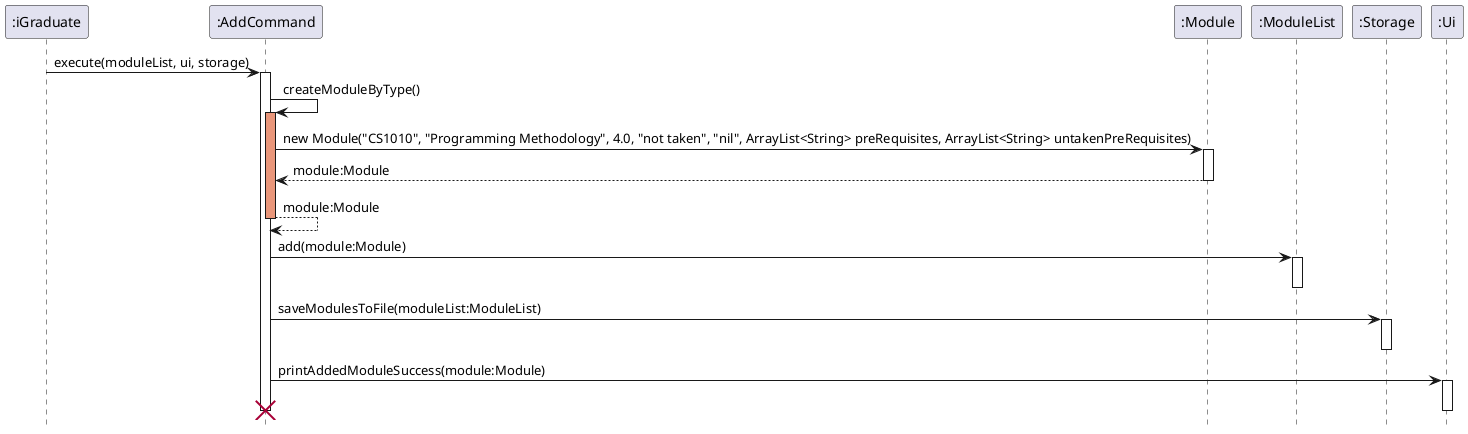 @startuml
hide footbox

participant ":iGraduate" as iGraduate
participant ":AddCommand" as AddCommand
participant ":Module" as Module
participant ":ModuleList" as ModuleList
participant ":Storage" as Storage
participant ":Ui" as Ui

iGraduate -> AddCommand: execute(moduleList, ui, storage)
activate AddCommand

AddCommand -> AddCommand: createModuleByType()
activate AddCommand #DarkSalmon
AddCommand -> Module: new Module("CS1010", "Programming Methodology", 4.0, "not taken", "nil", ArrayList<String> preRequisites, ArrayList<String> untakenPreRequisites)
activate Module
return module:Module
return module:Module

AddCommand -> ModuleList: add(module:Module)
activate ModuleList
deactivate ModuleList

AddCommand -> Storage: saveModulesToFile(moduleList:ModuleList)
activate Storage
deactivate Storage

AddCommand -> Ui: printAddedModuleSuccess(module:Module)
activate Ui
deactivate Ui


deactivate AddCommand
destroy AddCommand
@enduml